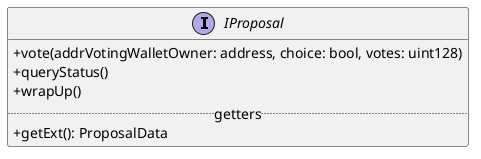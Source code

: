 @startuml
skinparam WrapWidth 600
skinparam classAttributeIconSize 0
' hide circle
skinparam linetype ortho
skinparam linetype polyline
top to bottom direction
left to right direction
skinparam componentStyle uml2


interface IProposal {
    +vote(addrVotingWalletOwner: address, choice: bool, votes: uint128)
    +queryStatus()
    +wrapUp()
    ..getters..
    +getExt(): ProposalData
}

@enduml
